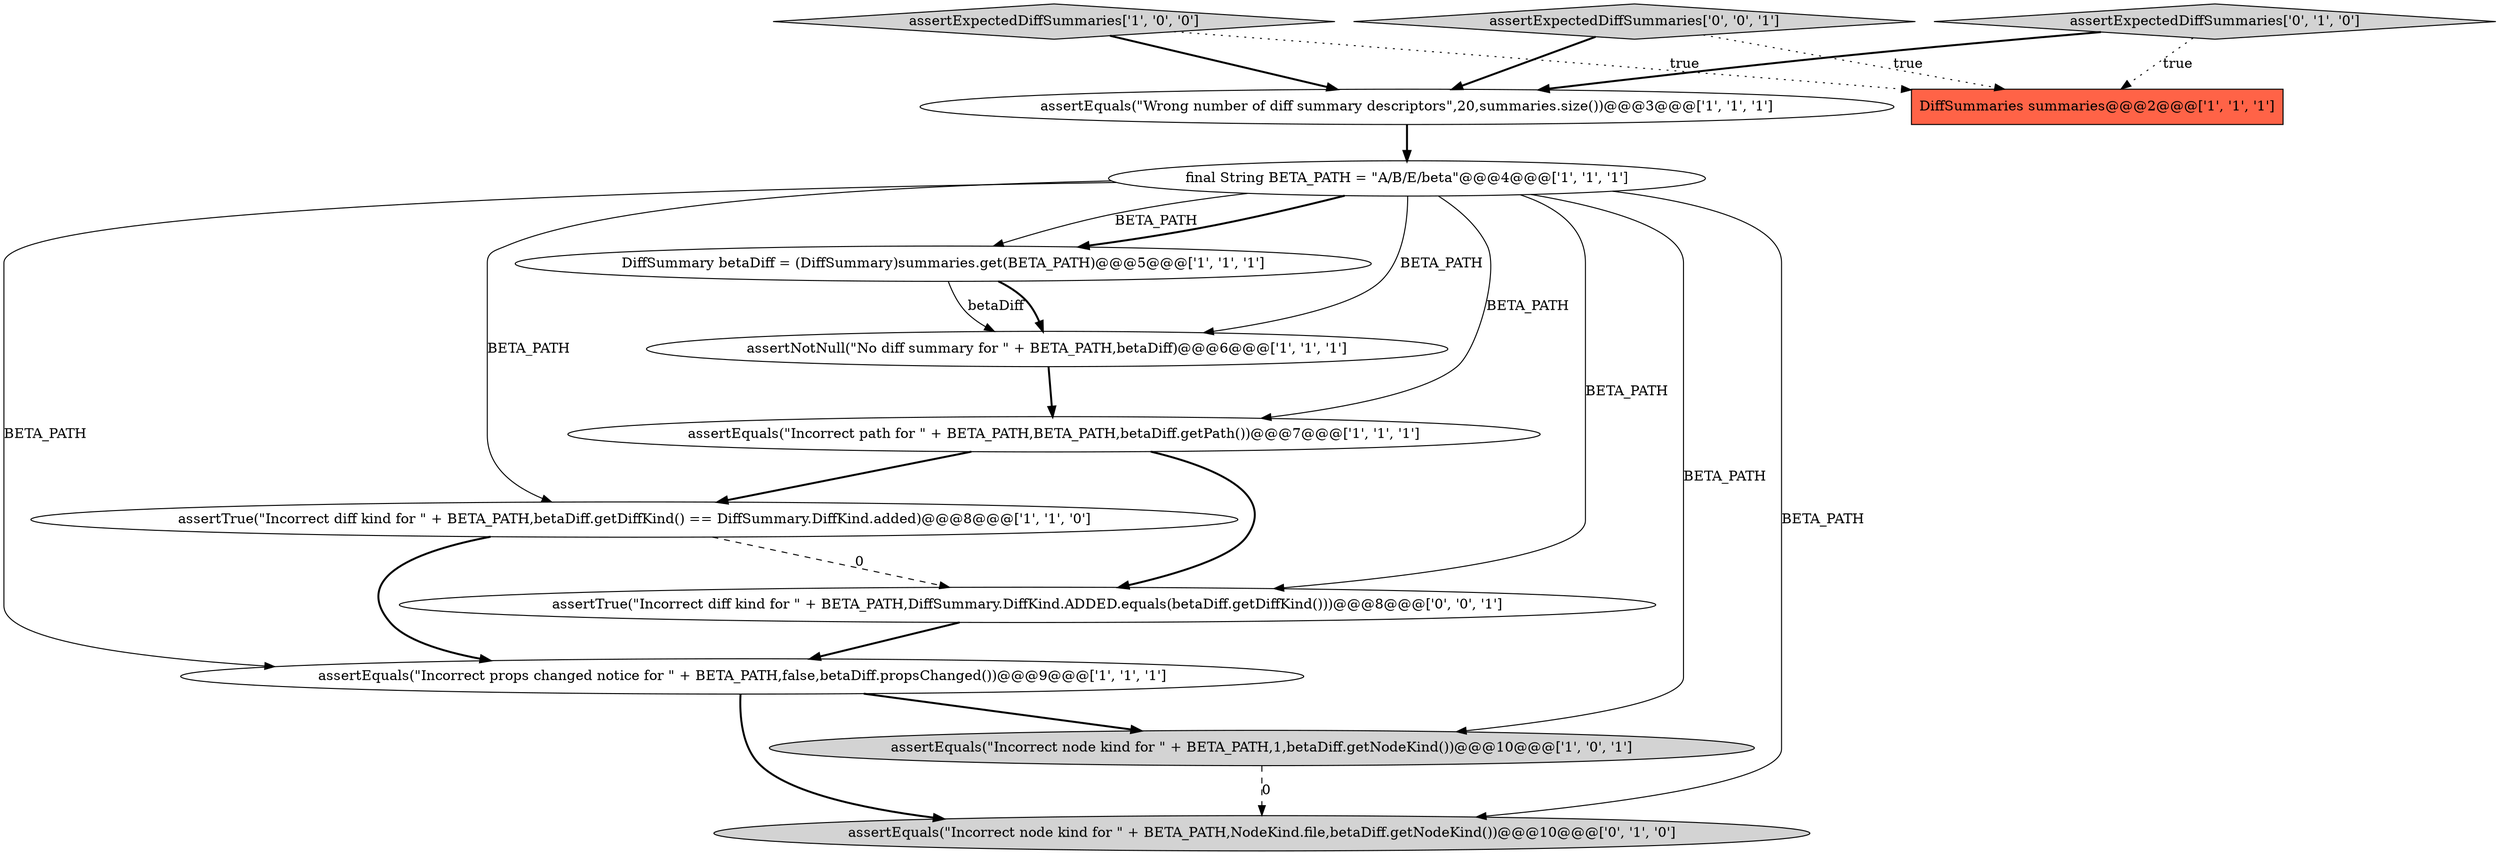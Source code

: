 digraph {
5 [style = filled, label = "assertEquals(\"Incorrect path for \" + BETA_PATH,BETA_PATH,betaDiff.getPath())@@@7@@@['1', '1', '1']", fillcolor = white, shape = ellipse image = "AAA0AAABBB1BBB"];
9 [style = filled, label = "assertNotNull(\"No diff summary for \" + BETA_PATH,betaDiff)@@@6@@@['1', '1', '1']", fillcolor = white, shape = ellipse image = "AAA0AAABBB1BBB"];
1 [style = filled, label = "assertExpectedDiffSummaries['1', '0', '0']", fillcolor = lightgray, shape = diamond image = "AAA0AAABBB1BBB"];
11 [style = filled, label = "assertExpectedDiffSummaries['0', '1', '0']", fillcolor = lightgray, shape = diamond image = "AAA0AAABBB2BBB"];
12 [style = filled, label = "assertExpectedDiffSummaries['0', '0', '1']", fillcolor = lightgray, shape = diamond image = "AAA0AAABBB3BBB"];
10 [style = filled, label = "assertEquals(\"Incorrect node kind for \" + BETA_PATH,NodeKind.file,betaDiff.getNodeKind())@@@10@@@['0', '1', '0']", fillcolor = lightgray, shape = ellipse image = "AAA1AAABBB2BBB"];
3 [style = filled, label = "assertEquals(\"Wrong number of diff summary descriptors\",20,summaries.size())@@@3@@@['1', '1', '1']", fillcolor = white, shape = ellipse image = "AAA0AAABBB1BBB"];
6 [style = filled, label = "assertTrue(\"Incorrect diff kind for \" + BETA_PATH,betaDiff.getDiffKind() == DiffSummary.DiffKind.added)@@@8@@@['1', '1', '0']", fillcolor = white, shape = ellipse image = "AAA0AAABBB1BBB"];
0 [style = filled, label = "DiffSummary betaDiff = (DiffSummary)summaries.get(BETA_PATH)@@@5@@@['1', '1', '1']", fillcolor = white, shape = ellipse image = "AAA0AAABBB1BBB"];
8 [style = filled, label = "assertEquals(\"Incorrect node kind for \" + BETA_PATH,1,betaDiff.getNodeKind())@@@10@@@['1', '0', '1']", fillcolor = lightgray, shape = ellipse image = "AAA0AAABBB1BBB"];
13 [style = filled, label = "assertTrue(\"Incorrect diff kind for \" + BETA_PATH,DiffSummary.DiffKind.ADDED.equals(betaDiff.getDiffKind()))@@@8@@@['0', '0', '1']", fillcolor = white, shape = ellipse image = "AAA0AAABBB3BBB"];
7 [style = filled, label = "assertEquals(\"Incorrect props changed notice for \" + BETA_PATH,false,betaDiff.propsChanged())@@@9@@@['1', '1', '1']", fillcolor = white, shape = ellipse image = "AAA0AAABBB1BBB"];
4 [style = filled, label = "final String BETA_PATH = \"A/B/E/beta\"@@@4@@@['1', '1', '1']", fillcolor = white, shape = ellipse image = "AAA0AAABBB1BBB"];
2 [style = filled, label = "DiffSummaries summaries@@@2@@@['1', '1', '1']", fillcolor = tomato, shape = box image = "AAA0AAABBB1BBB"];
11->3 [style = bold, label=""];
4->9 [style = solid, label="BETA_PATH"];
11->2 [style = dotted, label="true"];
7->8 [style = bold, label=""];
13->7 [style = bold, label=""];
0->9 [style = solid, label="betaDiff"];
7->10 [style = bold, label=""];
4->7 [style = solid, label="BETA_PATH"];
0->9 [style = bold, label=""];
6->13 [style = dashed, label="0"];
12->2 [style = dotted, label="true"];
4->6 [style = solid, label="BETA_PATH"];
5->13 [style = bold, label=""];
4->10 [style = solid, label="BETA_PATH"];
1->3 [style = bold, label=""];
12->3 [style = bold, label=""];
1->2 [style = dotted, label="true"];
4->5 [style = solid, label="BETA_PATH"];
6->7 [style = bold, label=""];
4->0 [style = solid, label="BETA_PATH"];
4->8 [style = solid, label="BETA_PATH"];
4->0 [style = bold, label=""];
9->5 [style = bold, label=""];
3->4 [style = bold, label=""];
5->6 [style = bold, label=""];
4->13 [style = solid, label="BETA_PATH"];
8->10 [style = dashed, label="0"];
}
